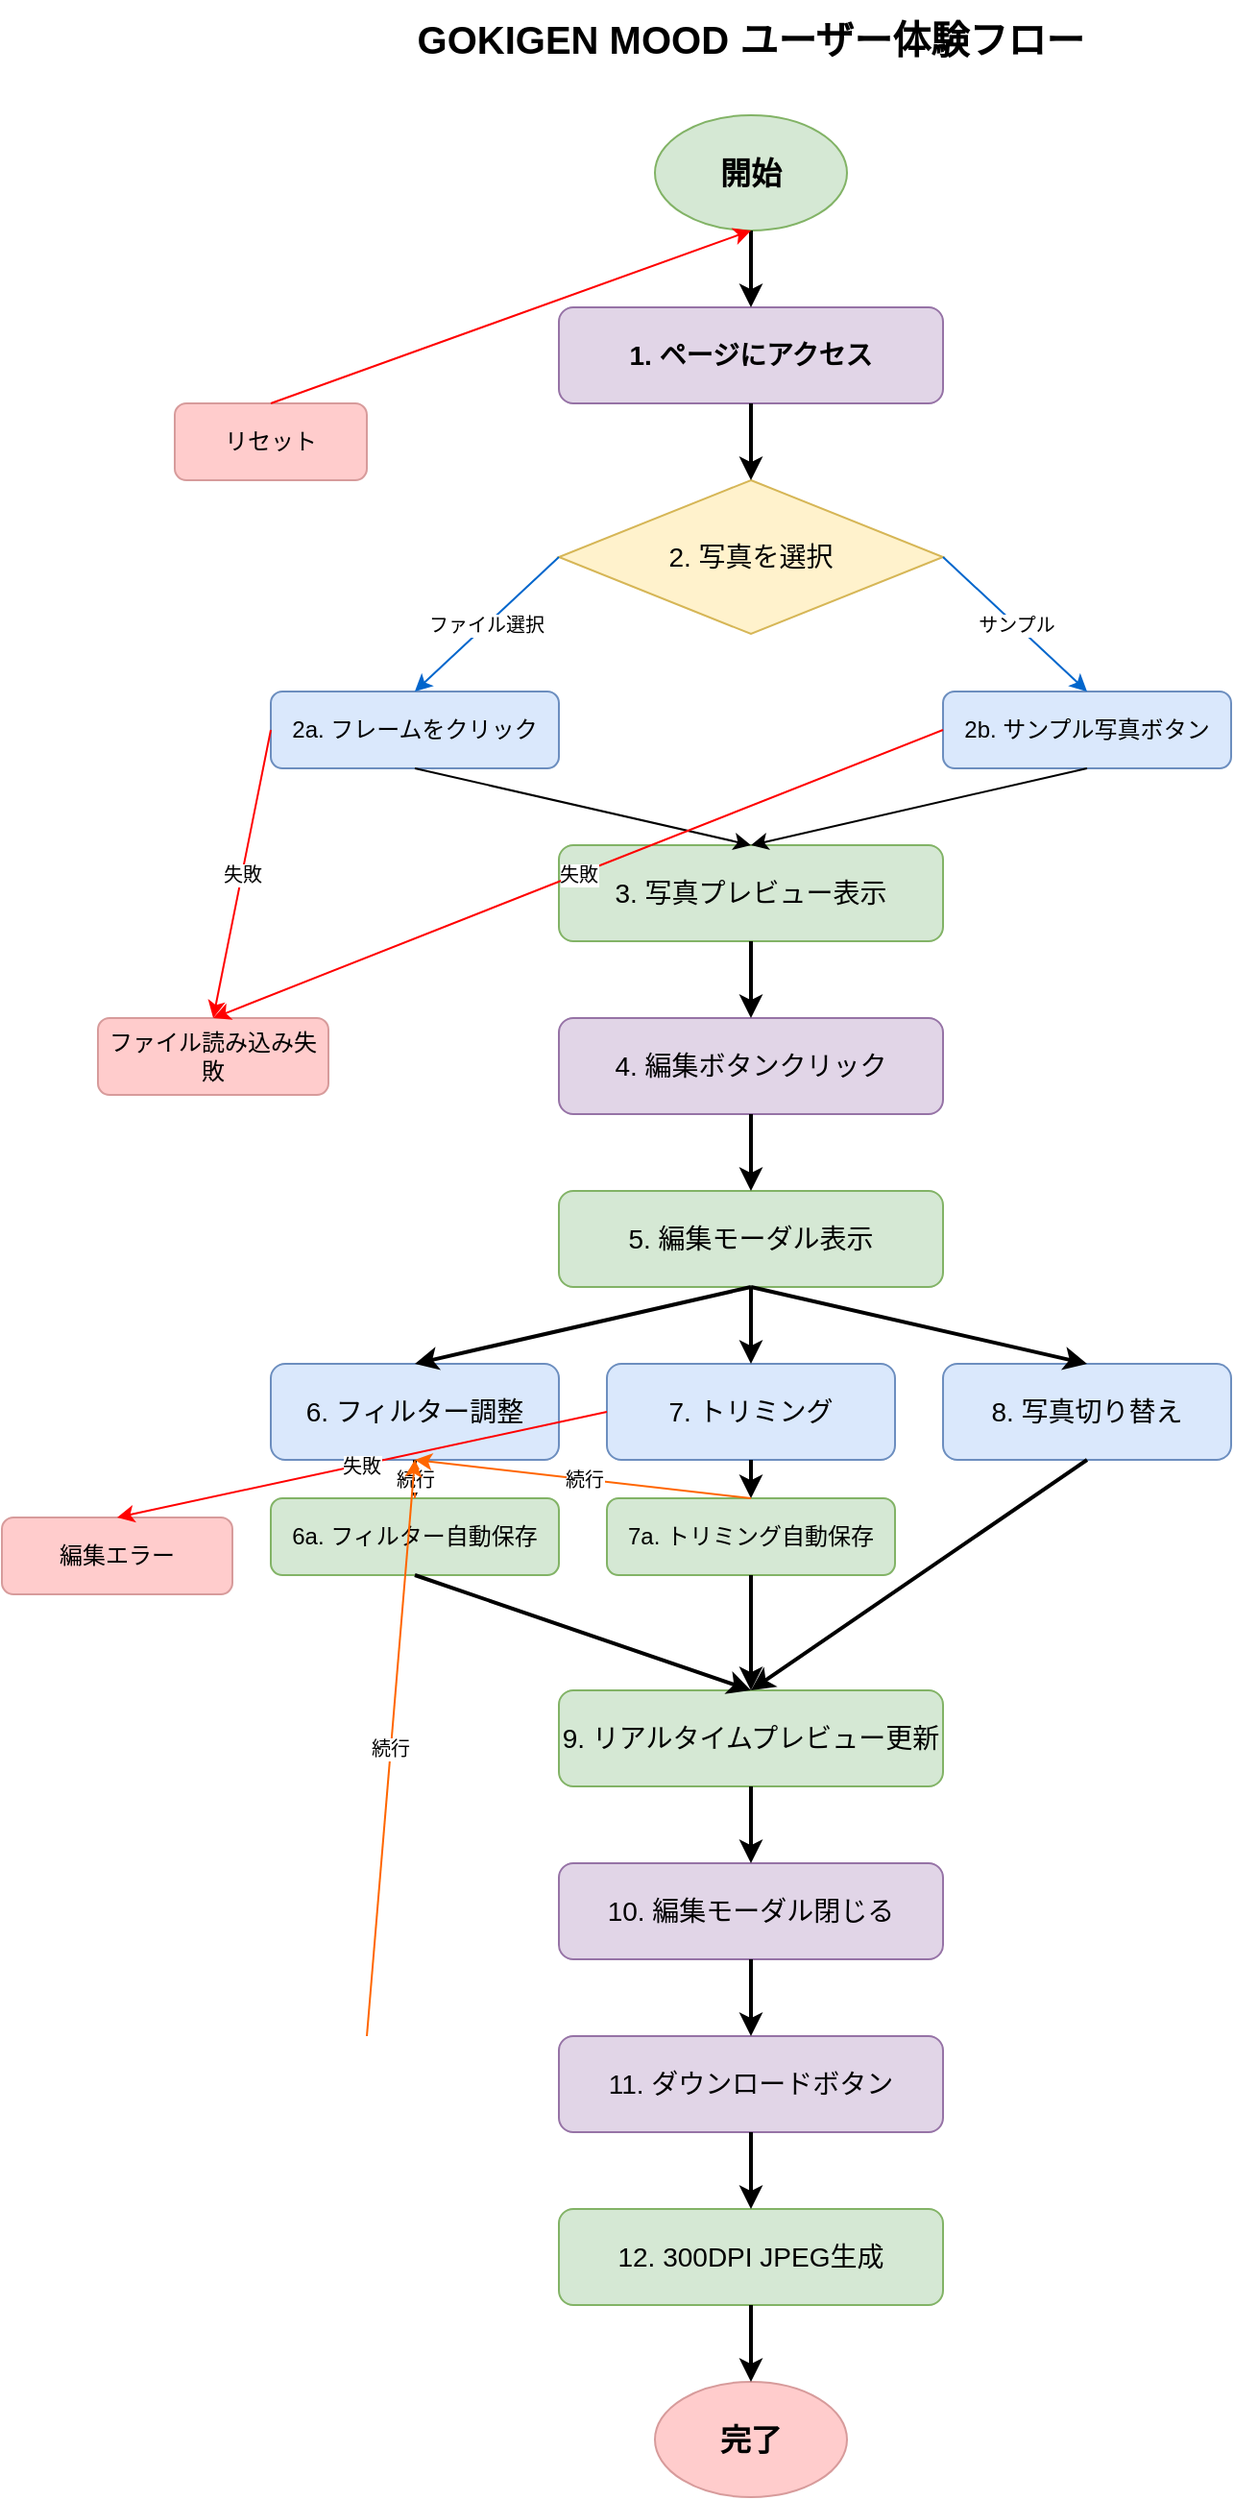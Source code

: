 <mxfile>
    <diagram name="GOKIGEN MOOD 最終フロー" id="final-flow">
        <mxGraphModel dx="911" dy="805" grid="1" gridSize="10" guides="1" tooltips="1" connect="1" arrows="1" fold="1" page="1" pageScale="1" pageWidth="800" pageHeight="1600" math="0" shadow="0">
            <root>
                <mxCell id="0"/>
                <mxCell id="1" parent="0"/>
                <mxCell id="title" value="GOKIGEN MOOD ユーザー体験フロー" style="text;html=1;strokeColor=none;fillColor=none;align=center;verticalAlign=middle;whiteSpace=wrap;rounded=0;fontSize=20;fontStyle=1;" parent="1" vertex="1">
                    <mxGeometry x="200" y="20" width="400" height="40" as="geometry"/>
                </mxCell>
                <mxCell id="start" value="開始" style="ellipse;whiteSpace=wrap;html=1;fillColor=#d5e8d4;strokeColor=#82b366;fontSize=16;fontStyle=1;" parent="1" vertex="1">
                    <mxGeometry x="350" y="80" width="100" height="60" as="geometry"/>
                </mxCell>
                <mxCell id="step1" value="1. ページにアクセス" style="rounded=1;whiteSpace=wrap;html=1;fillColor=#e1d5e7;strokeColor=#9673a6;fontSize=14;fontStyle=1;" parent="1" vertex="1">
                    <mxGeometry x="300" y="180" width="200" height="50" as="geometry"/>
                </mxCell>
                <mxCell id="step2" value="2. 写真を選択" style="rhombus;whiteSpace=wrap;html=1;fillColor=#fff2cc;strokeColor=#d6b656;fontSize=14;" parent="1" vertex="1">
                    <mxGeometry x="300" y="270" width="200" height="80" as="geometry"/>
                </mxCell>
                <mxCell id="step2a" value="2a. フレームをクリック" style="rounded=1;whiteSpace=wrap;html=1;fillColor=#dae8fc;strokeColor=#6c8ebf;fontSize=12;" parent="1" vertex="1">
                    <mxGeometry x="150" y="380" width="150" height="40" as="geometry"/>
                </mxCell>
                <mxCell id="step2b" value="2b. サンプル写真ボタン" style="rounded=1;whiteSpace=wrap;html=1;fillColor=#dae8fc;strokeColor=#6c8ebf;fontSize=12;" parent="1" vertex="1">
                    <mxGeometry x="500" y="380" width="150" height="40" as="geometry"/>
                </mxCell>
                <mxCell id="step3" value="3. 写真プレビュー表示" style="rounded=1;whiteSpace=wrap;html=1;fillColor=#d5e8d4;strokeColor=#82b366;fontSize=14;" parent="1" vertex="1">
                    <mxGeometry x="300" y="460" width="200" height="50" as="geometry"/>
                </mxCell>
                <mxCell id="step4" value="4. 編集ボタンクリック" style="rounded=1;whiteSpace=wrap;html=1;fillColor=#e1d5e7;strokeColor=#9673a6;fontSize=14;" parent="1" vertex="1">
                    <mxGeometry x="300" y="550" width="200" height="50" as="geometry"/>
                </mxCell>
                <mxCell id="step5" value="5. 編集モーダル表示" style="rounded=1;whiteSpace=wrap;html=1;fillColor=#d5e8d4;strokeColor=#82b366;fontSize=14;" parent="1" vertex="1">
                    <mxGeometry x="300" y="640" width="200" height="50" as="geometry"/>
                </mxCell>
                <mxCell id="step6" value="6. フィルター調整" style="rounded=1;whiteSpace=wrap;html=1;fillColor=#dae8fc;strokeColor=#6c8ebf;fontSize=14;" parent="1" vertex="1">
                    <mxGeometry x="150" y="730" width="150" height="50" as="geometry"/>
                </mxCell>
                <mxCell id="step6a" value="6a. フィルター自動保存" style="rounded=1;whiteSpace=wrap;html=1;fillColor=#d5e8d4;strokeColor=#82b366;fontSize=12;" parent="1" vertex="1">
                    <mxGeometry x="150" y="800" width="150" height="40" as="geometry"/>
                </mxCell>
                <mxCell id="step7" value="7. トリミング" style="rounded=1;whiteSpace=wrap;html=1;fillColor=#dae8fc;strokeColor=#6c8ebf;fontSize=14;" parent="1" vertex="1">
                    <mxGeometry x="325" y="730" width="150" height="50" as="geometry"/>
                </mxCell>
                <mxCell id="step7a" value="7a. トリミング自動保存" style="rounded=1;whiteSpace=wrap;html=1;fillColor=#d5e8d4;strokeColor=#82b366;fontSize=12;" parent="1" vertex="1">
                    <mxGeometry x="325" y="800" width="150" height="40" as="geometry"/>
                </mxCell>
                <mxCell id="step8" value="8. 写真切り替え" style="rounded=1;whiteSpace=wrap;html=1;fillColor=#dae8fc;strokeColor=#6c8ebf;fontSize=14;" parent="1" vertex="1">
                    <mxGeometry x="500" y="730" width="150" height="50" as="geometry"/>
                </mxCell>
                <mxCell id="step9" value="9. リアルタイムプレビュー更新" style="rounded=1;whiteSpace=wrap;html=1;fillColor=#d5e8d4;strokeColor=#82b366;fontSize=14;" parent="1" vertex="1">
                    <mxGeometry x="300" y="900" width="200" height="50" as="geometry"/>
                </mxCell>
                <mxCell id="step10" value="10. 編集モーダル閉じる" style="rounded=1;whiteSpace=wrap;html=1;fillColor=#e1d5e7;strokeColor=#9673a6;fontSize=14;" parent="1" vertex="1">
                    <mxGeometry x="300" y="990" width="200" height="50" as="geometry"/>
                </mxCell>
                <mxCell id="step11" value="11. ダウンロードボタン" style="rounded=1;whiteSpace=wrap;html=1;fillColor=#e1d5e7;strokeColor=#9673a6;fontSize=14;" parent="1" vertex="1">
                    <mxGeometry x="300" y="1080" width="200" height="50" as="geometry"/>
                </mxCell>
                <mxCell id="step12" value="12. 300DPI JPEG生成" style="rounded=1;whiteSpace=wrap;html=1;fillColor=#d5e8d4;strokeColor=#82b366;fontSize=14;" parent="1" vertex="1">
                    <mxGeometry x="300" y="1170" width="200" height="50" as="geometry"/>
                </mxCell>
                <mxCell id="end" value="完了" style="ellipse;whiteSpace=wrap;html=1;fillColor=#ffcccc;strokeColor=#d79b9b;fontSize=16;fontStyle=1;" parent="1" vertex="1">
                    <mxGeometry x="350" y="1260" width="100" height="60" as="geometry"/>
                </mxCell>
                <mxCell id="error1" value="ファイル読み込み失敗" style="rounded=1;whiteSpace=wrap;html=1;fillColor=#ffcccc;strokeColor=#d79b9b;fontSize=12;" parent="1" vertex="1">
                    <mxGeometry x="60" y="550" width="120" height="40" as="geometry"/>
                </mxCell>
                <mxCell id="error2" value="編集エラー" style="rounded=1;whiteSpace=wrap;html=1;fillColor=#ffcccc;strokeColor=#d79b9b;fontSize=12;" parent="1" vertex="1">
                    <mxGeometry x="10" y="810" width="120" height="40" as="geometry"/>
                </mxCell>
                <mxCell id="reset" value="リセット" style="rounded=1;whiteSpace=wrap;html=1;fillColor=#ffcccc;strokeColor=#d79b9b;fontSize=12;" parent="1" vertex="1">
                    <mxGeometry x="100" y="230" width="100" height="40" as="geometry"/>
                </mxCell>
                <mxCell id="flow1" value="" style="endArrow=classic;html=1;rounded=0;exitX=0.5;exitY=1;exitDx=0;exitDy=0;entryX=0.5;entryY=0;entryDx=0;entryDy=0;strokeColor=#000000;strokeWidth=2;" parent="1" source="start" target="step1" edge="1">
                    <mxGeometry width="50" height="50" relative="1" as="geometry">
                        <mxPoint x="400" y="150" as="sourcePoint"/>
                        <mxPoint x="400" y="180" as="targetPoint"/>
                    </mxGeometry>
                </mxCell>
                <mxCell id="flow2" value="" style="endArrow=classic;html=1;rounded=0;exitX=0.5;exitY=1;exitDx=0;exitDy=0;entryX=0.5;entryY=0;entryDx=0;entryDy=0;strokeColor=#000000;strokeWidth=2;" parent="1" source="step1" target="step2" edge="1">
                    <mxGeometry width="50" height="50" relative="1" as="geometry">
                        <mxPoint x="400" y="240" as="sourcePoint"/>
                        <mxPoint x="400" y="270" as="targetPoint"/>
                    </mxGeometry>
                </mxCell>
                <mxCell id="flow3a" value="ファイル選択" style="endArrow=classic;html=1;rounded=0;exitX=0;exitY=0.5;exitDx=0;exitDy=0;entryX=0.5;entryY=0;entryDx=0;entryDy=0;strokeColor=#0066CC;strokeWidth=1;fontSize=10;" parent="1" source="step2" target="step2a" edge="1">
                    <mxGeometry width="50" height="50" relative="1" as="geometry">
                        <mxPoint x="300" y="320" as="sourcePoint"/>
                        <mxPoint x="225" y="380" as="targetPoint"/>
                    </mxGeometry>
                </mxCell>
                <mxCell id="flow3b" value="サンプル" style="endArrow=classic;html=1;rounded=0;exitX=1;exitY=0.5;exitDx=0;exitDy=0;entryX=0.5;entryY=0;entryDx=0;entryDy=0;strokeColor=#0066CC;strokeWidth=1;fontSize=10;" parent="1" source="step2" target="step2b" edge="1">
                    <mxGeometry width="50" height="50" relative="1" as="geometry">
                        <mxPoint x="500" y="320" as="sourcePoint"/>
                        <mxPoint x="575" y="380" as="targetPoint"/>
                    </mxGeometry>
                </mxCell>
                <mxCell id="flow4a" value="" style="endArrow=classic;html=1;rounded=0;exitX=0.5;exitY=1;exitDx=0;exitDy=0;entryX=0.5;entryY=0;entryDx=0;entryDy=0;strokeColor=#000000;strokeWidth=1;" parent="1" source="step2a" target="step3" edge="1">
                    <mxGeometry width="50" height="50" relative="1" as="geometry">
                        <mxPoint x="225" y="430" as="sourcePoint"/>
                        <mxPoint x="400" y="460" as="targetPoint"/>
                    </mxGeometry>
                </mxCell>
                <mxCell id="flow4b" value="" style="endArrow=classic;html=1;rounded=0;exitX=0.5;exitY=1;exitDx=0;exitDy=0;entryX=0.5;entryY=0;entryDx=0;entryDy=0;strokeColor=#000000;strokeWidth=1;" parent="1" source="step2b" target="step3" edge="1">
                    <mxGeometry width="50" height="50" relative="1" as="geometry">
                        <mxPoint x="575" y="430" as="sourcePoint"/>
                        <mxPoint x="400" y="460" as="targetPoint"/>
                    </mxGeometry>
                </mxCell>
                <mxCell id="flow5" value="" style="endArrow=classic;html=1;rounded=0;exitX=0.5;exitY=1;exitDx=0;exitDy=0;entryX=0.5;entryY=0;entryDx=0;entryDy=0;strokeColor=#000000;strokeWidth=2;" parent="1" source="step3" target="step4" edge="1">
                    <mxGeometry width="50" height="50" relative="1" as="geometry">
                        <mxPoint x="400" y="520" as="sourcePoint"/>
                        <mxPoint x="400" y="550" as="targetPoint"/>
                    </mxGeometry>
                </mxCell>
                <mxCell id="flow6" value="" style="endArrow=classic;html=1;rounded=0;exitX=0.5;exitY=1;exitDx=0;exitDy=0;entryX=0.5;entryY=0;entryDx=0;entryDy=0;strokeColor=#000000;strokeWidth=2;" parent="1" source="step4" target="step5" edge="1">
                    <mxGeometry width="50" height="50" relative="1" as="geometry">
                        <mxPoint x="400" y="610" as="sourcePoint"/>
                        <mxPoint x="400" y="640" as="targetPoint"/>
                    </mxGeometry>
                </mxCell>
                <mxCell id="flow7" value="" style="endArrow=classic;html=1;rounded=0;exitX=0.5;exitY=1;exitDx=0;exitDy=0;entryX=0.5;entryY=0;entryDx=0;entryDy=0;strokeColor=#000000;strokeWidth=2;" parent="1" source="step5" target="step6" edge="1">
                    <mxGeometry width="50" height="50" relative="1" as="geometry">
                        <mxPoint x="400" y="700" as="sourcePoint"/>
                        <mxPoint x="225" y="730" as="targetPoint"/>
                    </mxGeometry>
                </mxCell>
                <mxCell id="flow7b" value="" style="endArrow=classic;html=1;rounded=0;exitX=0.5;exitY=1;exitDx=0;exitDy=0;entryX=0.5;entryY=0;entryDx=0;entryDy=0;strokeColor=#000000;strokeWidth=2;" edge="1" parent="1" source="step5" target="step7">
                    <mxGeometry width="50" height="50" relative="1" as="geometry">
                        <mxPoint x="400" y="700" as="sourcePoint"/>
                        <mxPoint x="400" y="730" as="targetPoint"/>
                    </mxGeometry>
                </mxCell>
                <mxCell id="flow7c" value="" style="endArrow=classic;html=1;rounded=0;exitX=0.5;exitY=1;exitDx=0;exitDy=0;entryX=0.5;entryY=0;entryDx=0;entryDy=0;strokeColor=#000000;strokeWidth=2;" edge="1" parent="1" source="step5" target="step8">
                    <mxGeometry width="50" height="50" relative="1" as="geometry">
                        <mxPoint x="400" y="700" as="sourcePoint"/>
                        <mxPoint x="575" y="730" as="targetPoint"/>
                    </mxGeometry>
                </mxCell>
                <mxCell id="flow8" value="" style="endArrow=classic;html=1;rounded=0;exitX=0.5;exitY=1;exitDx=0;exitDy=0;entryX=0.5;entryY=0;entryDx=0;entryDy=0;strokeColor=#000000;strokeWidth=2;" parent="1" source="step6" target="step6a" edge="1">
                    <mxGeometry width="50" height="50" relative="1" as="geometry">
                        <mxPoint x="225" y="790" as="sourcePoint"/>
                        <mxPoint x="225" y="800" as="targetPoint"/>
                    </mxGeometry>
                </mxCell>
                <mxCell id="flow10" value="" style="endArrow=classic;html=1;rounded=0;exitX=0.5;exitY=1;exitDx=0;exitDy=0;entryX=0.5;entryY=0;entryDx=0;entryDy=0;strokeColor=#000000;strokeWidth=2;" parent="1" source="step7" target="step7a" edge="1">
                    <mxGeometry width="50" height="50" relative="1" as="geometry">
                        <mxPoint x="400" y="790" as="sourcePoint"/>
                        <mxPoint x="400" y="800" as="targetPoint"/>
                    </mxGeometry>
                </mxCell>
                <mxCell id="flow11" value="" style="endArrow=classic;html=1;rounded=0;exitX=0.5;exitY=1;exitDx=0;exitDy=0;entryX=0.5;entryY=0;entryDx=0;entryDy=0;strokeColor=#000000;strokeWidth=2;" parent="1" source="step6a" target="step9" edge="1">
                    <mxGeometry width="50" height="50" relative="1" as="geometry">
                        <mxPoint x="225" y="850" as="sourcePoint"/>
                        <mxPoint x="400" y="900" as="targetPoint"/>
                    </mxGeometry>
                </mxCell>
                <mxCell id="flow12" value="" style="endArrow=classic;html=1;rounded=0;exitX=0.5;exitY=1;exitDx=0;exitDy=0;entryX=0.5;entryY=0;entryDx=0;entryDy=0;strokeColor=#000000;strokeWidth=2;" parent="1" source="step7a" target="step9" edge="1">
                    <mxGeometry width="50" height="50" relative="1" as="geometry">
                        <mxPoint x="400" y="850" as="sourcePoint"/>
                        <mxPoint x="400" y="900" as="targetPoint"/>
                    </mxGeometry>
                </mxCell>
                <mxCell id="flow13" value="" style="endArrow=classic;html=1;rounded=0;exitX=0.5;exitY=1;exitDx=0;exitDy=0;entryX=0.5;entryY=0;entryDx=0;entryDy=0;strokeColor=#000000;strokeWidth=2;" parent="1" source="step8" target="step9" edge="1">
                    <mxGeometry width="50" height="50" relative="1" as="geometry">
                        <mxPoint x="575" y="790" as="sourcePoint"/>
                        <mxPoint x="400" y="900" as="targetPoint"/>
                    </mxGeometry>
                </mxCell>
                <mxCell id="flow14" value="" style="endArrow=classic;html=1;rounded=0;exitX=0.5;exitY=1;exitDx=0;exitDy=0;entryX=0.5;entryY=0;entryDx=0;entryDy=0;strokeColor=#000000;strokeWidth=2;" parent="1" source="step9" target="step10" edge="1">
                    <mxGeometry width="50" height="50" relative="1" as="geometry">
                        <mxPoint x="400" y="1210" as="sourcePoint"/>
                        <mxPoint x="400" y="1240" as="targetPoint"/>
                    </mxGeometry>
                </mxCell>
                <mxCell id="flow15" value="" style="endArrow=classic;html=1;rounded=0;exitX=0.5;exitY=1;exitDx=0;exitDy=0;entryX=0.5;entryY=0;entryDx=0;entryDy=0;strokeColor=#000000;strokeWidth=2;" parent="1" source="step10" target="step11" edge="1">
                    <mxGeometry width="50" height="50" relative="1" as="geometry">
                        <mxPoint x="400" y="1300" as="sourcePoint"/>
                        <mxPoint x="400" y="1330" as="targetPoint"/>
                    </mxGeometry>
                </mxCell>
                <mxCell id="flow16" value="" style="endArrow=classic;html=1;rounded=0;exitX=0.5;exitY=1;exitDx=0;exitDy=0;entryX=0.5;entryY=0;entryDx=0;entryDy=0;strokeColor=#000000;strokeWidth=2;" parent="1" source="step11" target="step12" edge="1">
                    <mxGeometry width="50" height="50" relative="1" as="geometry">
                        <mxPoint x="400" y="1390" as="sourcePoint"/>
                        <mxPoint x="400" y="1420" as="targetPoint"/>
                    </mxGeometry>
                </mxCell>
                <mxCell id="flow17" value="" style="endArrow=classic;html=1;rounded=0;exitX=0.5;exitY=1;exitDx=0;exitDy=0;entryX=0.5;entryY=0;entryDx=0;entryDy=0;strokeColor=#000000;strokeWidth=2;" parent="1" source="step12" target="end" edge="1">
                    <mxGeometry width="50" height="50" relative="1" as="geometry">
                        <mxPoint x="400" y="1480" as="sourcePoint"/>
                        <mxPoint x="400" y="1510" as="targetPoint"/>
                    </mxGeometry>
                </mxCell>
                <mxCell id="errorFlow1" value="失敗" style="endArrow=classic;html=1;rounded=0;exitX=0;exitY=0.5;exitDx=0;exitDy=0;entryX=0.5;entryY=0;entryDx=0;entryDy=0;strokeColor=#FF0000;strokeWidth=1;fontSize=10;" parent="1" source="step2a" target="error1" edge="1">
                    <mxGeometry width="50" height="50" relative="1" as="geometry">
                        <mxPoint x="150" y="400" as="sourcePoint"/>
                        <mxPoint x="110" y="460" as="targetPoint"/>
                    </mxGeometry>
                </mxCell>
                <mxCell id="errorFlow2" value="失敗" style="endArrow=classic;html=1;rounded=0;exitX=0;exitY=0.5;exitDx=0;exitDy=0;entryX=0.5;entryY=0;entryDx=0;entryDy=0;strokeColor=#FF0000;strokeWidth=1;fontSize=10;" parent="1" source="step2b" target="error1" edge="1">
                    <mxGeometry width="50" height="50" relative="1" as="geometry">
                        <mxPoint x="500" y="400" as="sourcePoint"/>
                        <mxPoint x="110" y="460" as="targetPoint"/>
                    </mxGeometry>
                </mxCell>
                <mxCell id="errorFlow3" value="失敗" style="endArrow=classic;html=1;rounded=0;exitX=0;exitY=0.5;exitDx=0;exitDy=0;entryX=0.5;entryY=0;entryDx=0;entryDy=0;strokeColor=#FF0000;strokeWidth=1;fontSize=10;" parent="1" source="step7" target="error2" edge="1">
                    <mxGeometry width="50" height="50" relative="1" as="geometry">
                        <mxPoint x="300" y="840" as="sourcePoint"/>
                        <mxPoint x="110" y="820" as="targetPoint"/>
                    </mxGeometry>
                </mxCell>
                <mxCell id="flowReset" value="" style="endArrow=classic;html=1;rounded=0;exitX=0.5;exitY=0;exitDx=0;exitDy=0;entryX=0.5;entryY=1;entryDx=0;entryDy=0;strokeColor=#FF0000;strokeWidth=1;" parent="1" source="reset" target="start" edge="1">
                    <mxGeometry width="50" height="50" relative="1" as="geometry">
                        <mxPoint x="100" y="1230" as="sourcePoint"/>
                        <mxPoint x="400" y="80" as="targetPoint"/>
                    </mxGeometry>
                </mxCell>
                <mxCell id="loop1" value="続行" style="endArrow=classic;html=1;rounded=0;exitX=0.5;exitY=0;exitDx=0;exitDy=0;entryX=0.5;entryY=1;entryDx=0;entryDy=0;strokeColor=#FF6600;strokeWidth=1;fontSize=10;" parent="1" source="step6a" target="step6" edge="1">
                    <mxGeometry width="50" height="50" relative="1" as="geometry">
                        <mxPoint x="200" y="800" as="sourcePoint"/>
                        <mxPoint x="500" y="730" as="targetPoint"/>
                    </mxGeometry>
                </mxCell>
                <mxCell id="loop2" value="続行" style="endArrow=classic;html=1;rounded=0;exitX=0.5;exitY=0;exitDx=0;exitDy=0;entryX=0.5;entryY=1;entryDx=0;entryDy=0;strokeColor=#FF6600;strokeWidth=1;fontSize=10;" parent="1" source="step7a" target="step6" edge="1">
                    <mxGeometry width="50" height="50" relative="1" as="geometry">
                        <mxPoint x="200" y="940" as="sourcePoint"/>
                        <mxPoint x="500" y="730" as="targetPoint"/>
                    </mxGeometry>
                </mxCell>
                <mxCell id="loop3" value="続行" style="endArrow=classic;html=1;rounded=0;exitX=0.5;exitY=0;exitDx=0;exitDy=0;entryX=0.5;entryY=1;entryDx=0;entryDy=0;strokeColor=#FF6600;strokeWidth=1;fontSize=10;" parent="1" target="step6" edge="1">
                    <mxGeometry width="50" height="50" relative="1" as="geometry">
                        <mxPoint x="200" y="1080" as="sourcePoint"/>
                        <mxPoint x="500" y="730" as="targetPoint"/>
                    </mxGeometry>
                </mxCell>
            </root>
        </mxGraphModel>
    </diagram>
</mxfile>